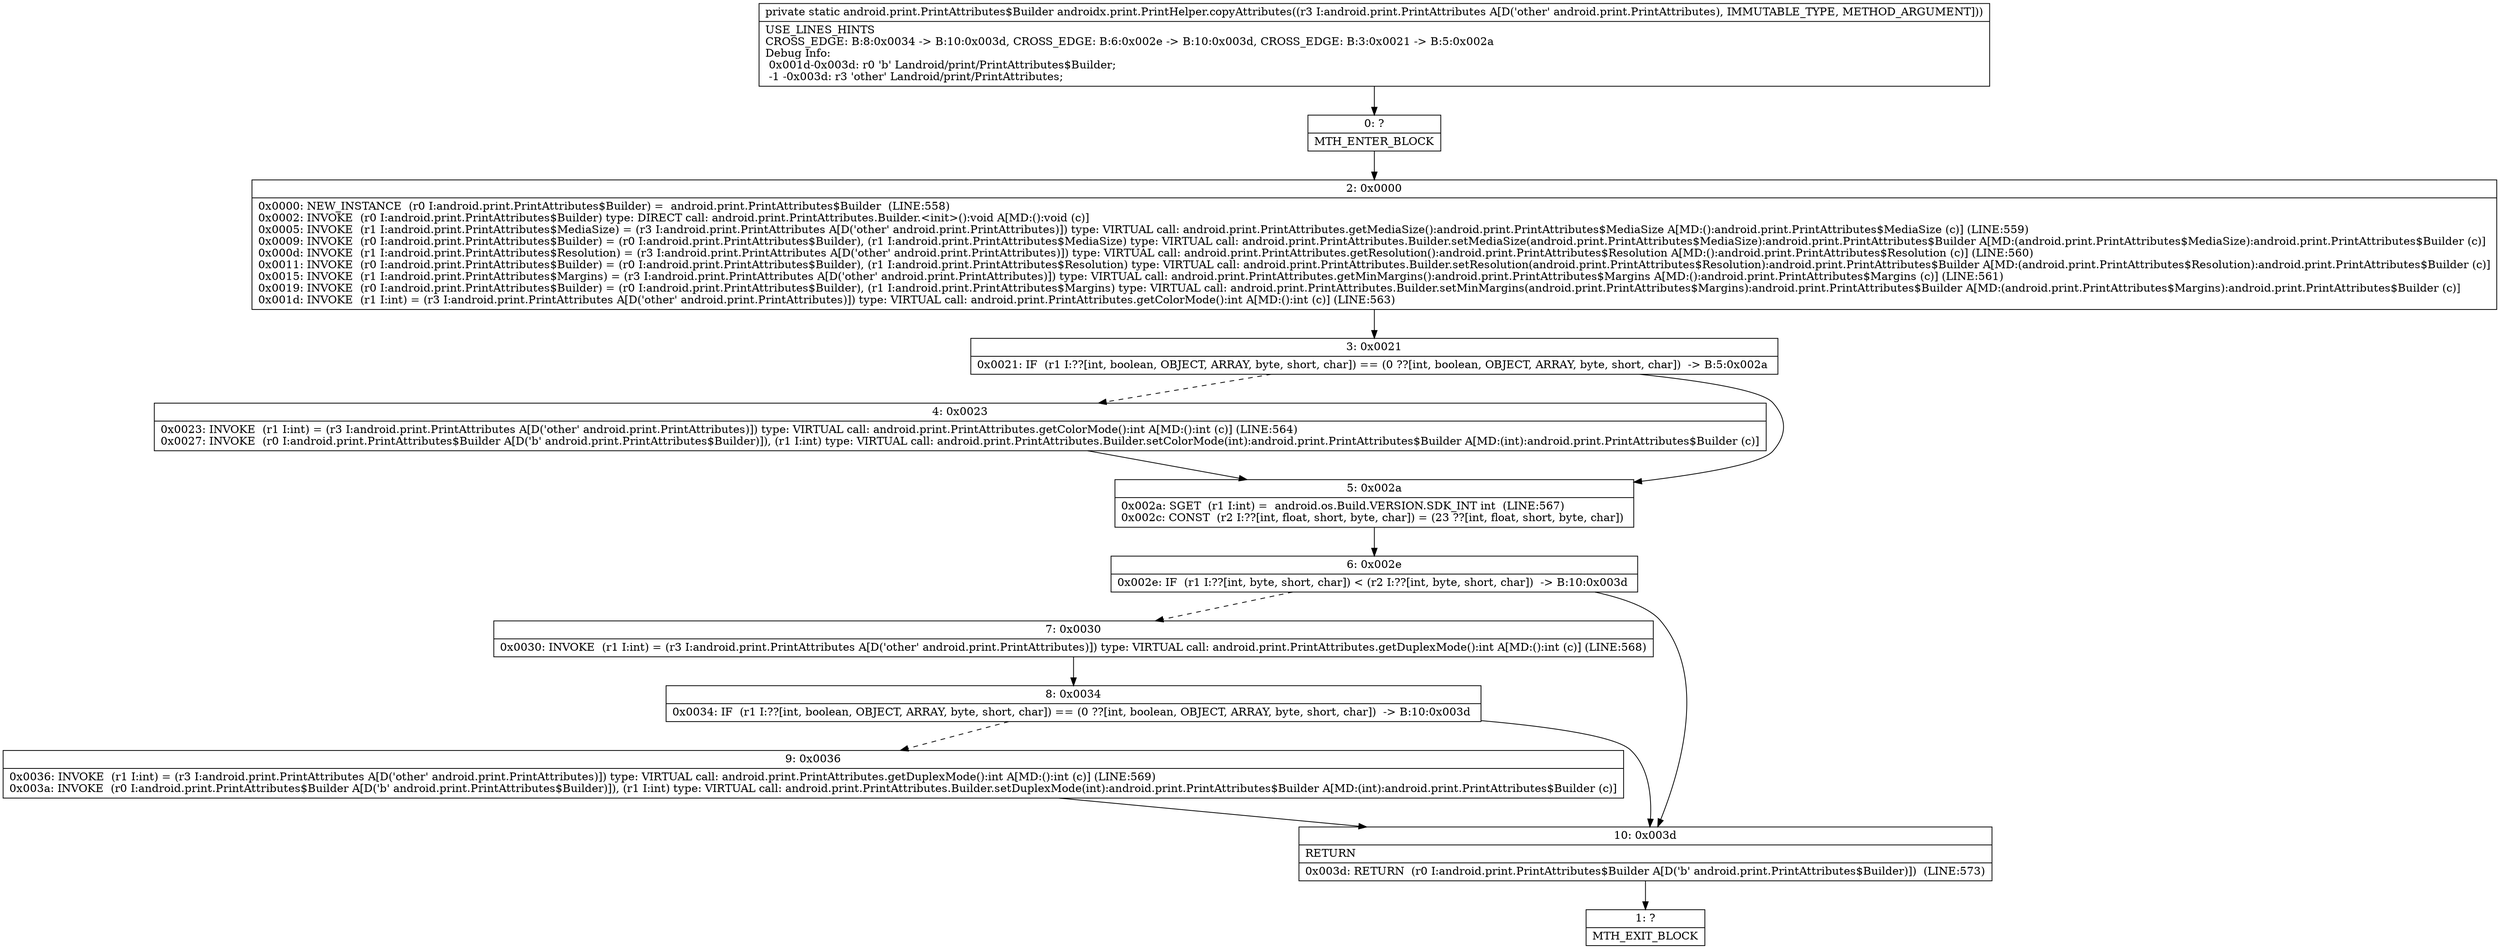 digraph "CFG forandroidx.print.PrintHelper.copyAttributes(Landroid\/print\/PrintAttributes;)Landroid\/print\/PrintAttributes$Builder;" {
Node_0 [shape=record,label="{0\:\ ?|MTH_ENTER_BLOCK\l}"];
Node_2 [shape=record,label="{2\:\ 0x0000|0x0000: NEW_INSTANCE  (r0 I:android.print.PrintAttributes$Builder) =  android.print.PrintAttributes$Builder  (LINE:558)\l0x0002: INVOKE  (r0 I:android.print.PrintAttributes$Builder) type: DIRECT call: android.print.PrintAttributes.Builder.\<init\>():void A[MD:():void (c)]\l0x0005: INVOKE  (r1 I:android.print.PrintAttributes$MediaSize) = (r3 I:android.print.PrintAttributes A[D('other' android.print.PrintAttributes)]) type: VIRTUAL call: android.print.PrintAttributes.getMediaSize():android.print.PrintAttributes$MediaSize A[MD:():android.print.PrintAttributes$MediaSize (c)] (LINE:559)\l0x0009: INVOKE  (r0 I:android.print.PrintAttributes$Builder) = (r0 I:android.print.PrintAttributes$Builder), (r1 I:android.print.PrintAttributes$MediaSize) type: VIRTUAL call: android.print.PrintAttributes.Builder.setMediaSize(android.print.PrintAttributes$MediaSize):android.print.PrintAttributes$Builder A[MD:(android.print.PrintAttributes$MediaSize):android.print.PrintAttributes$Builder (c)]\l0x000d: INVOKE  (r1 I:android.print.PrintAttributes$Resolution) = (r3 I:android.print.PrintAttributes A[D('other' android.print.PrintAttributes)]) type: VIRTUAL call: android.print.PrintAttributes.getResolution():android.print.PrintAttributes$Resolution A[MD:():android.print.PrintAttributes$Resolution (c)] (LINE:560)\l0x0011: INVOKE  (r0 I:android.print.PrintAttributes$Builder) = (r0 I:android.print.PrintAttributes$Builder), (r1 I:android.print.PrintAttributes$Resolution) type: VIRTUAL call: android.print.PrintAttributes.Builder.setResolution(android.print.PrintAttributes$Resolution):android.print.PrintAttributes$Builder A[MD:(android.print.PrintAttributes$Resolution):android.print.PrintAttributes$Builder (c)]\l0x0015: INVOKE  (r1 I:android.print.PrintAttributes$Margins) = (r3 I:android.print.PrintAttributes A[D('other' android.print.PrintAttributes)]) type: VIRTUAL call: android.print.PrintAttributes.getMinMargins():android.print.PrintAttributes$Margins A[MD:():android.print.PrintAttributes$Margins (c)] (LINE:561)\l0x0019: INVOKE  (r0 I:android.print.PrintAttributes$Builder) = (r0 I:android.print.PrintAttributes$Builder), (r1 I:android.print.PrintAttributes$Margins) type: VIRTUAL call: android.print.PrintAttributes.Builder.setMinMargins(android.print.PrintAttributes$Margins):android.print.PrintAttributes$Builder A[MD:(android.print.PrintAttributes$Margins):android.print.PrintAttributes$Builder (c)]\l0x001d: INVOKE  (r1 I:int) = (r3 I:android.print.PrintAttributes A[D('other' android.print.PrintAttributes)]) type: VIRTUAL call: android.print.PrintAttributes.getColorMode():int A[MD:():int (c)] (LINE:563)\l}"];
Node_3 [shape=record,label="{3\:\ 0x0021|0x0021: IF  (r1 I:??[int, boolean, OBJECT, ARRAY, byte, short, char]) == (0 ??[int, boolean, OBJECT, ARRAY, byte, short, char])  \-\> B:5:0x002a \l}"];
Node_4 [shape=record,label="{4\:\ 0x0023|0x0023: INVOKE  (r1 I:int) = (r3 I:android.print.PrintAttributes A[D('other' android.print.PrintAttributes)]) type: VIRTUAL call: android.print.PrintAttributes.getColorMode():int A[MD:():int (c)] (LINE:564)\l0x0027: INVOKE  (r0 I:android.print.PrintAttributes$Builder A[D('b' android.print.PrintAttributes$Builder)]), (r1 I:int) type: VIRTUAL call: android.print.PrintAttributes.Builder.setColorMode(int):android.print.PrintAttributes$Builder A[MD:(int):android.print.PrintAttributes$Builder (c)]\l}"];
Node_5 [shape=record,label="{5\:\ 0x002a|0x002a: SGET  (r1 I:int) =  android.os.Build.VERSION.SDK_INT int  (LINE:567)\l0x002c: CONST  (r2 I:??[int, float, short, byte, char]) = (23 ??[int, float, short, byte, char]) \l}"];
Node_6 [shape=record,label="{6\:\ 0x002e|0x002e: IF  (r1 I:??[int, byte, short, char]) \< (r2 I:??[int, byte, short, char])  \-\> B:10:0x003d \l}"];
Node_7 [shape=record,label="{7\:\ 0x0030|0x0030: INVOKE  (r1 I:int) = (r3 I:android.print.PrintAttributes A[D('other' android.print.PrintAttributes)]) type: VIRTUAL call: android.print.PrintAttributes.getDuplexMode():int A[MD:():int (c)] (LINE:568)\l}"];
Node_8 [shape=record,label="{8\:\ 0x0034|0x0034: IF  (r1 I:??[int, boolean, OBJECT, ARRAY, byte, short, char]) == (0 ??[int, boolean, OBJECT, ARRAY, byte, short, char])  \-\> B:10:0x003d \l}"];
Node_9 [shape=record,label="{9\:\ 0x0036|0x0036: INVOKE  (r1 I:int) = (r3 I:android.print.PrintAttributes A[D('other' android.print.PrintAttributes)]) type: VIRTUAL call: android.print.PrintAttributes.getDuplexMode():int A[MD:():int (c)] (LINE:569)\l0x003a: INVOKE  (r0 I:android.print.PrintAttributes$Builder A[D('b' android.print.PrintAttributes$Builder)]), (r1 I:int) type: VIRTUAL call: android.print.PrintAttributes.Builder.setDuplexMode(int):android.print.PrintAttributes$Builder A[MD:(int):android.print.PrintAttributes$Builder (c)]\l}"];
Node_10 [shape=record,label="{10\:\ 0x003d|RETURN\l|0x003d: RETURN  (r0 I:android.print.PrintAttributes$Builder A[D('b' android.print.PrintAttributes$Builder)])  (LINE:573)\l}"];
Node_1 [shape=record,label="{1\:\ ?|MTH_EXIT_BLOCK\l}"];
MethodNode[shape=record,label="{private static android.print.PrintAttributes$Builder androidx.print.PrintHelper.copyAttributes((r3 I:android.print.PrintAttributes A[D('other' android.print.PrintAttributes), IMMUTABLE_TYPE, METHOD_ARGUMENT]))  | USE_LINES_HINTS\lCROSS_EDGE: B:8:0x0034 \-\> B:10:0x003d, CROSS_EDGE: B:6:0x002e \-\> B:10:0x003d, CROSS_EDGE: B:3:0x0021 \-\> B:5:0x002a\lDebug Info:\l  0x001d\-0x003d: r0 'b' Landroid\/print\/PrintAttributes$Builder;\l  \-1 \-0x003d: r3 'other' Landroid\/print\/PrintAttributes;\l}"];
MethodNode -> Node_0;Node_0 -> Node_2;
Node_2 -> Node_3;
Node_3 -> Node_4[style=dashed];
Node_3 -> Node_5;
Node_4 -> Node_5;
Node_5 -> Node_6;
Node_6 -> Node_7[style=dashed];
Node_6 -> Node_10;
Node_7 -> Node_8;
Node_8 -> Node_9[style=dashed];
Node_8 -> Node_10;
Node_9 -> Node_10;
Node_10 -> Node_1;
}

